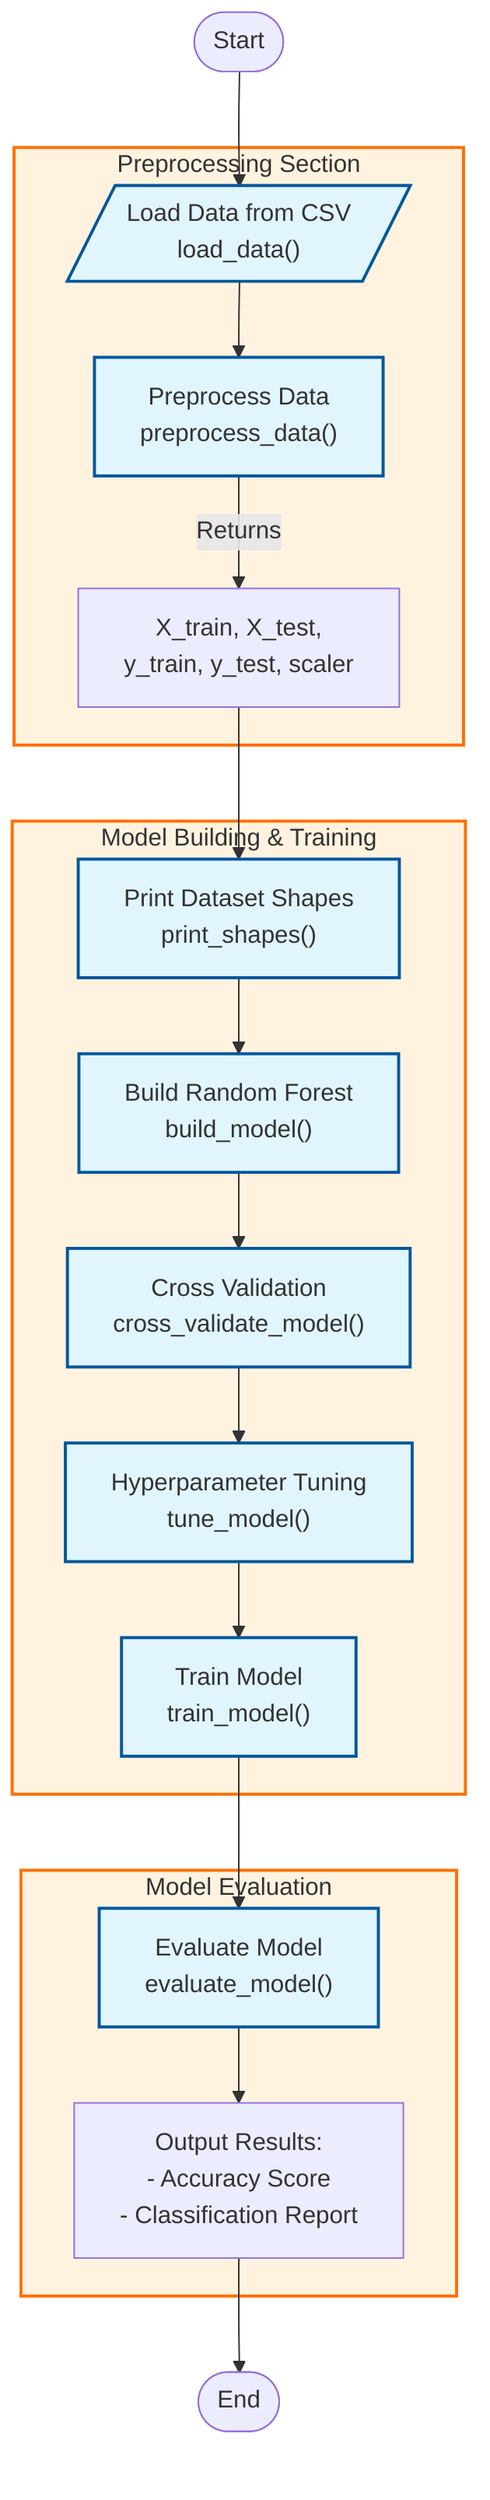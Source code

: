 flowchart TB
    Start([Start]) --> LoadData[/"Load Data from CSV
    load_data()"/]
    
    subgraph Preprocessing["Preprocessing Section"]
        LoadData --> Preprocess["Preprocess Data
        preprocess_data()"]
        Preprocess -->|"Returns"| DataSplit["X_train, X_test,
        y_train, y_test, scaler"]
    end
    
    subgraph ModelBuilding["Model Building & Training"]
        DataSplit --> PrintShapes["Print Dataset Shapes
        print_shapes()"]
        PrintShapes --> BuildModel["Build Random Forest
        build_model()"]
        BuildModel --> CrossVal["Cross Validation
        cross_validate_model()"]
        CrossVal --> TuneModel["Hyperparameter Tuning
        tune_model()"]
        TuneModel --> TrainModel["Train Model
        train_model()"]
    end
    
    subgraph Evaluation["Model Evaluation"]
        TrainModel --> EvalModel["Evaluate Model
        evaluate_model()"]
        EvalModel --> Results["Output Results:
        - Accuracy Score
        - Classification Report"]
    end
    
    Results --> End([End])
    
    classDef process fill:#e1f5fe,stroke:#01579b,stroke-width:2px
    classDef section fill:#fff3e0,stroke:#ff6f00,stroke-width:2px
    
    class LoadData,Preprocess,PrintShapes,BuildModel,CrossVal,TuneModel,TrainModel,EvalModel process
    class Preprocessing,ModelBuilding,Evaluation section